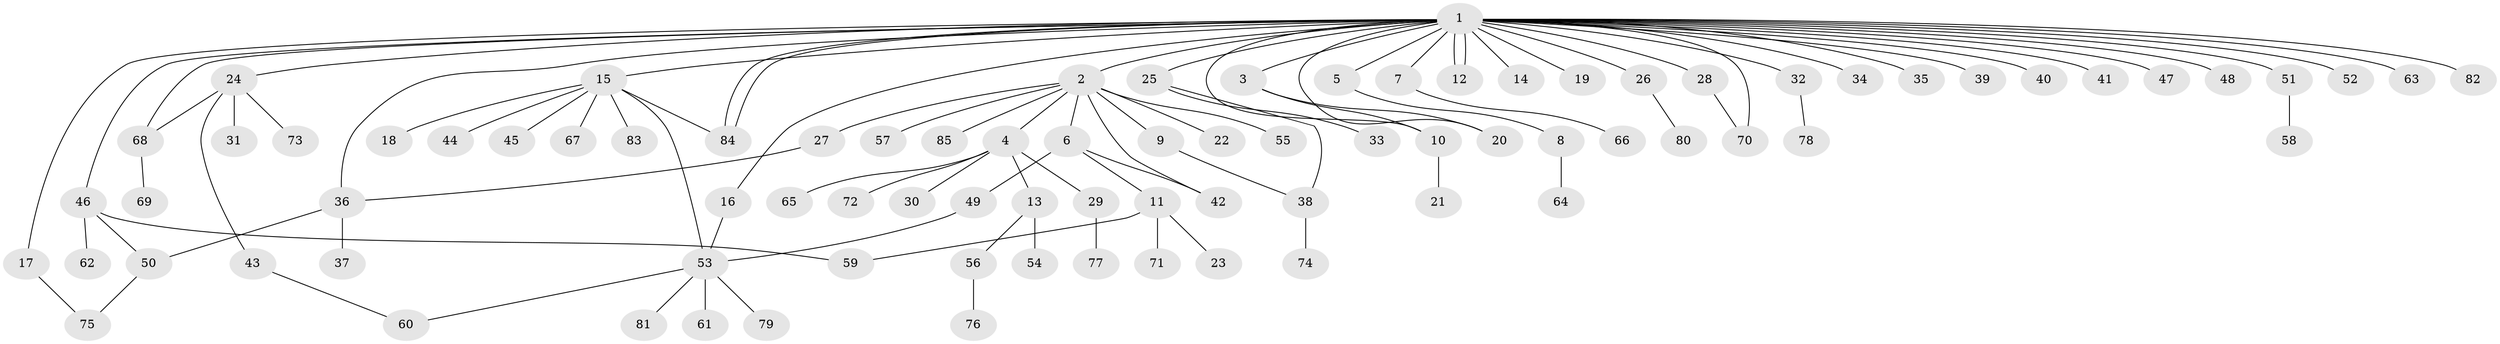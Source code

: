 // coarse degree distribution, {33: 0.015625, 9: 0.015625, 3: 0.078125, 5: 0.03125, 2: 0.21875, 1: 0.578125, 7: 0.03125, 4: 0.03125}
// Generated by graph-tools (version 1.1) at 2025/23/03/03/25 07:23:55]
// undirected, 85 vertices, 100 edges
graph export_dot {
graph [start="1"]
  node [color=gray90,style=filled];
  1;
  2;
  3;
  4;
  5;
  6;
  7;
  8;
  9;
  10;
  11;
  12;
  13;
  14;
  15;
  16;
  17;
  18;
  19;
  20;
  21;
  22;
  23;
  24;
  25;
  26;
  27;
  28;
  29;
  30;
  31;
  32;
  33;
  34;
  35;
  36;
  37;
  38;
  39;
  40;
  41;
  42;
  43;
  44;
  45;
  46;
  47;
  48;
  49;
  50;
  51;
  52;
  53;
  54;
  55;
  56;
  57;
  58;
  59;
  60;
  61;
  62;
  63;
  64;
  65;
  66;
  67;
  68;
  69;
  70;
  71;
  72;
  73;
  74;
  75;
  76;
  77;
  78;
  79;
  80;
  81;
  82;
  83;
  84;
  85;
  1 -- 2;
  1 -- 3;
  1 -- 5;
  1 -- 7;
  1 -- 10;
  1 -- 12;
  1 -- 12;
  1 -- 14;
  1 -- 15;
  1 -- 16;
  1 -- 17;
  1 -- 19;
  1 -- 20;
  1 -- 24;
  1 -- 25;
  1 -- 26;
  1 -- 28;
  1 -- 32;
  1 -- 34;
  1 -- 35;
  1 -- 36;
  1 -- 39;
  1 -- 40;
  1 -- 41;
  1 -- 46;
  1 -- 47;
  1 -- 48;
  1 -- 51;
  1 -- 52;
  1 -- 63;
  1 -- 68;
  1 -- 70;
  1 -- 82;
  1 -- 84;
  1 -- 84;
  2 -- 4;
  2 -- 6;
  2 -- 9;
  2 -- 22;
  2 -- 27;
  2 -- 42;
  2 -- 55;
  2 -- 57;
  2 -- 85;
  3 -- 10;
  3 -- 20;
  4 -- 13;
  4 -- 29;
  4 -- 30;
  4 -- 65;
  4 -- 72;
  5 -- 8;
  6 -- 11;
  6 -- 42;
  6 -- 49;
  7 -- 66;
  8 -- 64;
  9 -- 38;
  10 -- 21;
  11 -- 23;
  11 -- 59;
  11 -- 71;
  13 -- 54;
  13 -- 56;
  15 -- 18;
  15 -- 44;
  15 -- 45;
  15 -- 53;
  15 -- 67;
  15 -- 83;
  15 -- 84;
  16 -- 53;
  17 -- 75;
  24 -- 31;
  24 -- 43;
  24 -- 68;
  24 -- 73;
  25 -- 33;
  25 -- 38;
  26 -- 80;
  27 -- 36;
  28 -- 70;
  29 -- 77;
  32 -- 78;
  36 -- 37;
  36 -- 50;
  38 -- 74;
  43 -- 60;
  46 -- 50;
  46 -- 59;
  46 -- 62;
  49 -- 53;
  50 -- 75;
  51 -- 58;
  53 -- 60;
  53 -- 61;
  53 -- 79;
  53 -- 81;
  56 -- 76;
  68 -- 69;
}
